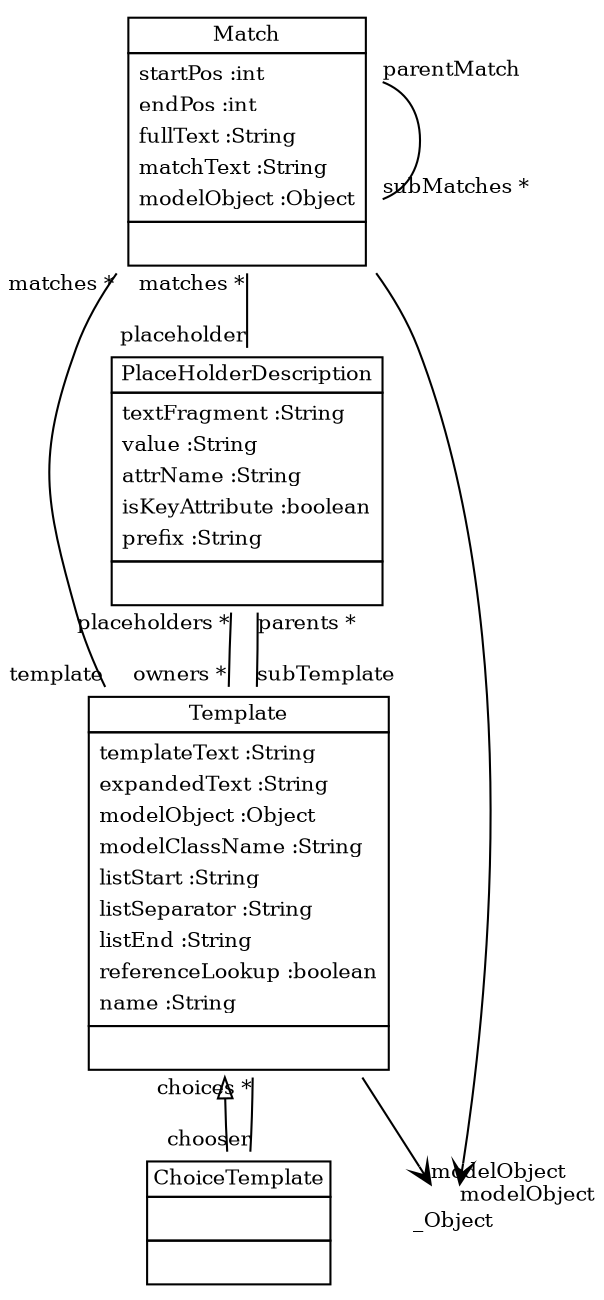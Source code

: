 
 digraph ClassDiagram {
    node [shape = none, fontsize = 10]; 
    edge [fontsize = 10];
    
    
    _Template [label=<<table border='0' cellborder='1' cellspacing='0'> <tr> <td HREF="../src/Template.java">Template</td> </tr> <tr><td><table border='0' cellborder='0' cellspacing='0'> <tr><td align='left'>templateText :String</td></tr> <tr><td align='left'>expandedText :String</td></tr> <tr><td align='left'>modelObject :Object</td></tr> <tr><td align='left'>modelClassName :String</td></tr> <tr><td align='left'>listStart :String</td></tr> <tr><td align='left'>listSeparator :String</td></tr> <tr><td align='left'>listEnd :String</td></tr> <tr><td align='left'>referenceLookup :boolean</td></tr> <tr><td align='left'>name :String</td></tr>  </table></td></tr> <tr><td><table border='0' cellborder='0' cellspacing='0'> <tr><td> </td></tr> </table></td></tr> </table>>];
    _PlaceHolderDescription [label=<<table border='0' cellborder='1' cellspacing='0'> <tr> <td HREF="../src/PlaceHolderDescription.java">PlaceHolderDescription</td> </tr> <tr><td><table border='0' cellborder='0' cellspacing='0'> <tr><td align='left'>textFragment :String</td></tr> <tr><td align='left'>value :String</td></tr> <tr><td align='left'>attrName :String</td></tr> <tr><td align='left'>isKeyAttribute :boolean</td></tr> <tr><td align='left'>prefix :String</td></tr>  </table></td></tr> <tr><td><table border='0' cellborder='0' cellspacing='0'> <tr><td> </td></tr> </table></td></tr> </table>>];
    _ChoiceTemplate [label=<<table border='0' cellborder='1' cellspacing='0'> <tr> <td HREF="../src/ChoiceTemplate.java">ChoiceTemplate</td> </tr> <tr><td><table border='0' cellborder='0' cellspacing='0'> <tr><td> </td></tr> </table></td></tr> <tr><td><table border='0' cellborder='0' cellspacing='0'> <tr><td> </td></tr> </table></td></tr> </table>>];
    _Match [label=<<table border='0' cellborder='1' cellspacing='0'> <tr> <td HREF="../src/Match.java">Match</td> </tr> <tr><td><table border='0' cellborder='0' cellspacing='0'> <tr><td align='left'>startPos :int</td></tr> <tr><td align='left'>endPos :int</td></tr> <tr><td align='left'>fullText :String</td></tr> <tr><td align='left'>matchText :String</td></tr> <tr><td align='left'>modelObject :Object</td></tr>  </table></td></tr> <tr><td><table border='0' cellborder='0' cellspacing='0'> <tr><td> </td></tr> </table></td></tr> </table>>];
    
    
    
    _Template ->  _ChoiceTemplate [dir = "back" arrowtail = "empty"];
    _PlaceHolderDescription -> _Template [headlabel = "owners *" taillabel = "placeholders *" arrowhead = "none" ];
    _ChoiceTemplate -> _Template [headlabel = "choices *" taillabel = "chooser" arrowhead = "none" ];
    _Match -> _Template [headlabel = "template" taillabel = "matches *" arrowhead = "none" ];
    _Match -> _PlaceHolderDescription [headlabel = "placeholder" taillabel = "matches *" arrowhead = "none" ];
    _Match -> _Match [headlabel = "subMatches *" taillabel = "parentMatch" arrowhead = "none" ];
    _PlaceHolderDescription -> _Template [headlabel = "subTemplate" taillabel = "parents *" arrowhead = "none" ];
    _Template -> _Object [headlabel = "modelObject" taillabel = "" arrowhead = "vee" ];
    _Match -> _Object [headlabel = "modelObject" taillabel = "" arrowhead = "vee" ];
}
